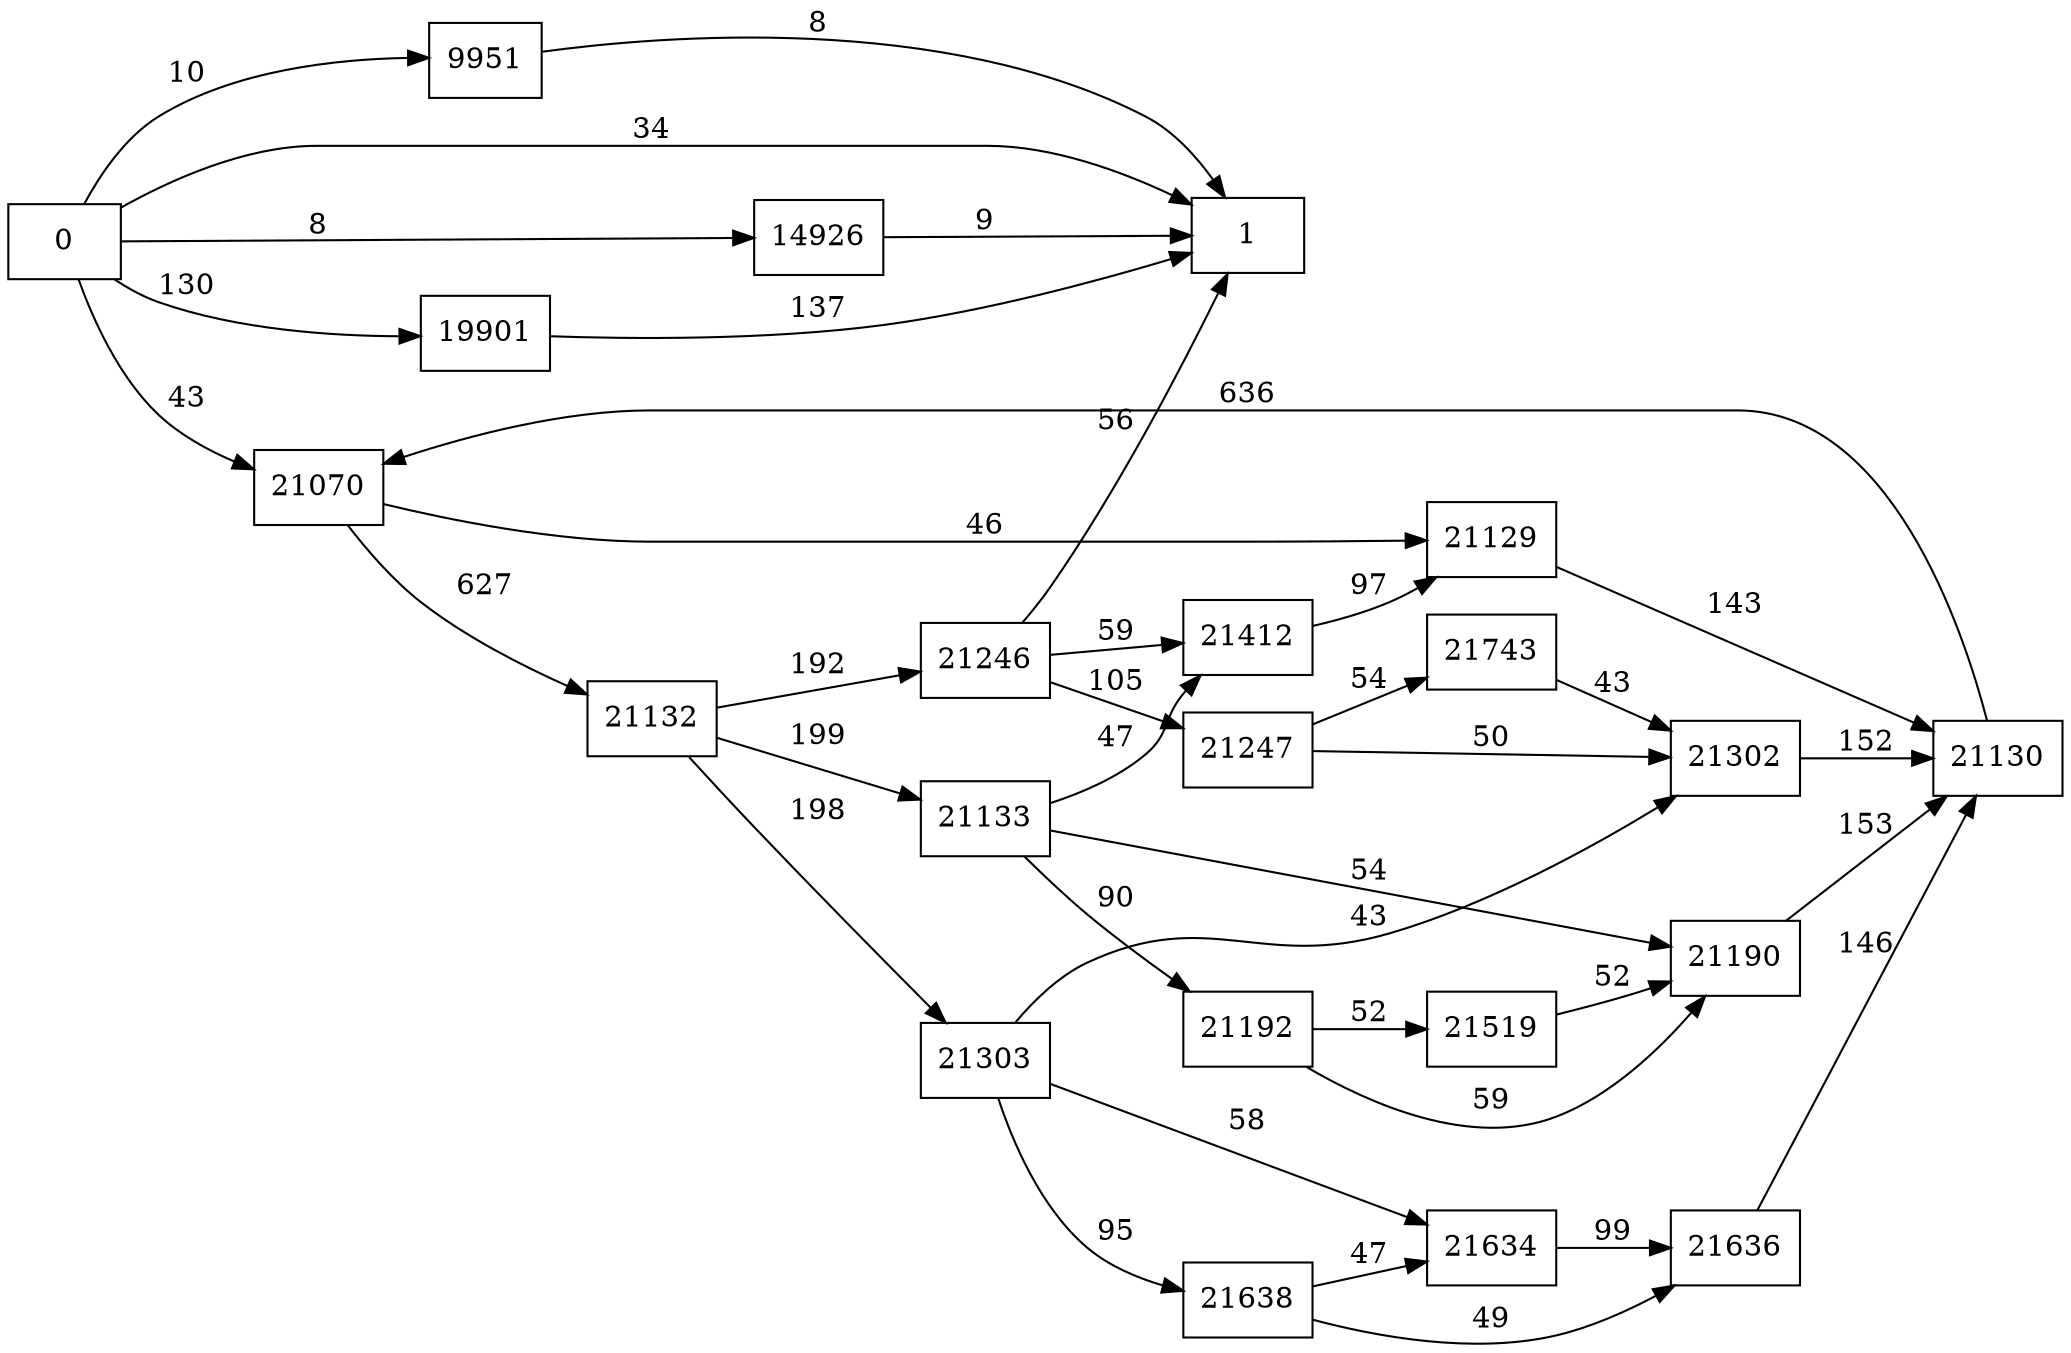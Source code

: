 digraph {
	graph [rankdir=LR]
	node [shape=rectangle]
	9951 -> 1 [label=8]
	14926 -> 1 [label=9]
	19901 -> 1 [label=137]
	21070 -> 21129 [label=46]
	21070 -> 21132 [label=627]
	21129 -> 21130 [label=143]
	21130 -> 21070 [label=636]
	21132 -> 21133 [label=199]
	21132 -> 21246 [label=192]
	21132 -> 21303 [label=198]
	21133 -> 21190 [label=54]
	21133 -> 21192 [label=90]
	21133 -> 21412 [label=47]
	21190 -> 21130 [label=153]
	21192 -> 21190 [label=59]
	21192 -> 21519 [label=52]
	21246 -> 21247 [label=105]
	21246 -> 21412 [label=59]
	21246 -> 1 [label=56]
	21247 -> 21302 [label=50]
	21247 -> 21743 [label=54]
	21302 -> 21130 [label=152]
	21303 -> 21302 [label=43]
	21303 -> 21634 [label=58]
	21303 -> 21638 [label=95]
	21412 -> 21129 [label=97]
	21519 -> 21190 [label=52]
	21634 -> 21636 [label=99]
	21636 -> 21130 [label=146]
	21638 -> 21634 [label=47]
	21638 -> 21636 [label=49]
	21743 -> 21302 [label=43]
	0 -> 1 [label=34]
	0 -> 9951 [label=10]
	0 -> 14926 [label=8]
	0 -> 19901 [label=130]
	0 -> 21070 [label=43]
}
